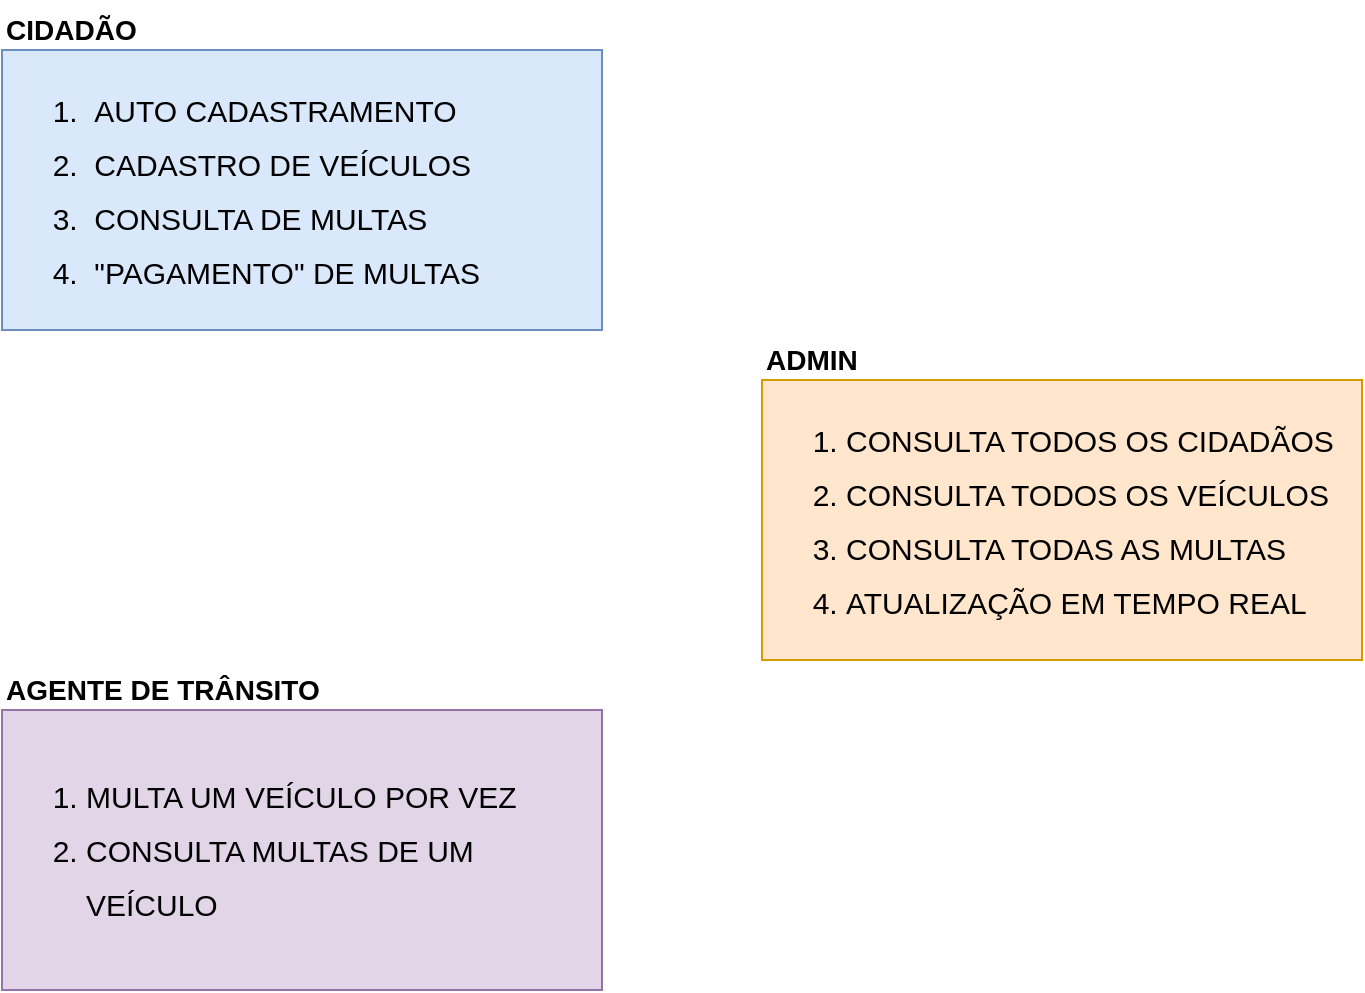 <mxfile version="21.6.2" type="device" pages="2">
  <diagram id="Fw1-O9kn6q5Vb3ksZDss" name="PROPOSTA">
    <mxGraphModel dx="1434" dy="807" grid="1" gridSize="10" guides="1" tooltips="1" connect="1" arrows="1" fold="1" page="1" pageScale="1" pageWidth="827" pageHeight="1169" math="0" shadow="0">
      <root>
        <mxCell id="0" />
        <mxCell id="1" parent="0" />
        <mxCell id="6VqYgfrg-NH9SxFCIUr7-4" value="" style="group" parent="1" vertex="1" connectable="0">
          <mxGeometry x="80" y="90" width="300" height="165" as="geometry" />
        </mxCell>
        <mxCell id="6VqYgfrg-NH9SxFCIUr7-2" value="CIDADÃO" style="text;html=1;strokeColor=none;fillColor=none;align=left;verticalAlign=middle;whiteSpace=wrap;rounded=0;fontStyle=1;fontSize=14;" parent="6VqYgfrg-NH9SxFCIUr7-4" vertex="1">
          <mxGeometry width="300" height="30" as="geometry" />
        </mxCell>
        <mxCell id="6VqYgfrg-NH9SxFCIUr7-3" value="&lt;ol style=&quot;font-size: 15px; line-height: 180%;&quot;&gt;&lt;li&gt;&amp;nbsp;AUTO CADASTRAMENTO&lt;/li&gt;&lt;li&gt;&amp;nbsp;CADASTRO DE VEÍCULOS&lt;/li&gt;&lt;li&gt;&amp;nbsp;CONSULTA DE MULTAS&lt;/li&gt;&lt;li&gt;&amp;nbsp;&quot;PAGAMENTO&quot; DE MULTAS&lt;/li&gt;&lt;/ol&gt;" style="rounded=0;whiteSpace=wrap;html=1;align=left;fillColor=#dae8fc;strokeColor=#6c8ebf;" parent="6VqYgfrg-NH9SxFCIUr7-4" vertex="1">
          <mxGeometry y="25" width="300" height="140" as="geometry" />
        </mxCell>
        <mxCell id="6VqYgfrg-NH9SxFCIUr7-5" value="" style="group" parent="1" vertex="1" connectable="0">
          <mxGeometry x="80" y="420" width="300" height="165" as="geometry" />
        </mxCell>
        <mxCell id="6VqYgfrg-NH9SxFCIUr7-6" value="AGENTE DE TRÂNSITO" style="text;html=1;strokeColor=none;fillColor=none;align=left;verticalAlign=middle;whiteSpace=wrap;rounded=0;fontStyle=1;fontSize=14;" parent="6VqYgfrg-NH9SxFCIUr7-5" vertex="1">
          <mxGeometry width="300" height="30" as="geometry" />
        </mxCell>
        <mxCell id="6VqYgfrg-NH9SxFCIUr7-7" value="&lt;ol style=&quot;font-size: 15px; line-height: 180%;&quot;&gt;&lt;li&gt;MULTA UM VEÍCULO POR VEZ&lt;/li&gt;&lt;li&gt;CONSULTA MULTAS DE UM VEÍCULO&lt;/li&gt;&lt;/ol&gt;" style="rounded=0;whiteSpace=wrap;html=1;align=left;fillColor=#e1d5e7;strokeColor=#9673a6;" parent="6VqYgfrg-NH9SxFCIUr7-5" vertex="1">
          <mxGeometry y="25" width="300" height="140" as="geometry" />
        </mxCell>
        <mxCell id="6VqYgfrg-NH9SxFCIUr7-8" value="" style="group" parent="1" vertex="1" connectable="0">
          <mxGeometry x="460" y="255" width="300" height="165" as="geometry" />
        </mxCell>
        <mxCell id="6VqYgfrg-NH9SxFCIUr7-9" value="ADMIN" style="text;html=1;strokeColor=none;fillColor=none;align=left;verticalAlign=middle;whiteSpace=wrap;rounded=0;fontStyle=1;fontSize=14;" parent="6VqYgfrg-NH9SxFCIUr7-8" vertex="1">
          <mxGeometry width="300" height="30" as="geometry" />
        </mxCell>
        <mxCell id="6VqYgfrg-NH9SxFCIUr7-10" value="&lt;ol style=&quot;font-size: 15px; line-height: 180%;&quot;&gt;&lt;li&gt;CONSULTA TODOS OS CIDADÃOS&lt;/li&gt;&lt;li&gt;CONSULTA TODOS OS VEÍCULOS&lt;/li&gt;&lt;li&gt;CONSULTA TODAS AS MULTAS&lt;/li&gt;&lt;li&gt;ATUALIZAÇÃO EM TEMPO REAL&lt;/li&gt;&lt;/ol&gt;" style="rounded=0;whiteSpace=wrap;html=1;align=left;fillColor=#ffe6cc;strokeColor=#d79b00;" parent="6VqYgfrg-NH9SxFCIUr7-8" vertex="1">
          <mxGeometry y="25" width="300" height="140" as="geometry" />
        </mxCell>
      </root>
    </mxGraphModel>
  </diagram>
  <diagram id="7Jf142ADq8tNjKhoQL5b" name="CONTEXTO">
    <mxGraphModel dx="1434" dy="807" grid="1" gridSize="10" guides="1" tooltips="1" connect="1" arrows="1" fold="1" page="1" pageScale="1" pageWidth="827" pageHeight="1169" math="0" shadow="0">
      <root>
        <mxCell id="0" />
        <mxCell id="1" parent="0" />
        <mxCell id="g2wjZWzCFda5ZNy8_5Xg-1" value="GRAPHOS" style="rounded=0;whiteSpace=wrap;html=1;fontSize=24;fillColor=#ffcd28;gradientColor=#ffa500;strokeColor=#d79b00;" parent="1" vertex="1">
          <mxGeometry x="173" y="280" width="270" height="160" as="geometry" />
        </mxCell>
        <mxCell id="hExAfyj0_nMMiPEefw3d-16" style="edgeStyle=orthogonalEdgeStyle;rounded=0;orthogonalLoop=1;jettySize=auto;html=1;entryX=0;entryY=0.5;entryDx=0;entryDy=0;" parent="1" source="hExAfyj0_nMMiPEefw3d-1" edge="1">
          <mxGeometry relative="1" as="geometry">
            <mxPoint x="1032" y="185" as="targetPoint" />
          </mxGeometry>
        </mxCell>
        <mxCell id="hExAfyj0_nMMiPEefw3d-1" value="CIDADÃO" style="rounded=0;whiteSpace=wrap;html=1;fillColor=#dae8fc;strokeColor=#6c8ebf;" parent="1" vertex="1">
          <mxGeometry x="629" y="140" width="190" height="90" as="geometry" />
        </mxCell>
        <mxCell id="WCxSh0RMr1P468HbDBXl-2" style="edgeStyle=orthogonalEdgeStyle;rounded=0;orthogonalLoop=1;jettySize=auto;html=1;entryX=0;entryY=0.5;entryDx=0;entryDy=0;entryPerimeter=0;" edge="1" parent="1" source="hExAfyj0_nMMiPEefw3d-2" target="9KrSVTnnMkcnRgrxuR4I-9">
          <mxGeometry relative="1" as="geometry" />
        </mxCell>
        <mxCell id="hExAfyj0_nMMiPEefw3d-2" value="VEÍCULO" style="rounded=0;whiteSpace=wrap;html=1;fillColor=#fff2cc;strokeColor=#d6b656;" parent="1" vertex="1">
          <mxGeometry x="629" y="315" width="190" height="90" as="geometry" />
        </mxCell>
        <mxCell id="WCxSh0RMr1P468HbDBXl-3" style="edgeStyle=orthogonalEdgeStyle;rounded=0;orthogonalLoop=1;jettySize=auto;html=1;entryX=0;entryY=0.5;entryDx=0;entryDy=0;entryPerimeter=0;" edge="1" parent="1" source="hExAfyj0_nMMiPEefw3d-3" target="9KrSVTnnMkcnRgrxuR4I-5">
          <mxGeometry relative="1" as="geometry" />
        </mxCell>
        <mxCell id="hExAfyj0_nMMiPEefw3d-3" value="MULTA" style="rounded=0;whiteSpace=wrap;html=1;fillColor=#cdeb8b;strokeColor=#36393d;" parent="1" vertex="1">
          <mxGeometry x="629" y="480" width="190" height="90" as="geometry" />
        </mxCell>
        <mxCell id="hExAfyj0_nMMiPEefw3d-7" style="edgeStyle=orthogonalEdgeStyle;rounded=0;orthogonalLoop=1;jettySize=auto;html=1;entryX=0;entryY=0.5;entryDx=0;entryDy=0;" parent="1" source="hExAfyj0_nMMiPEefw3d-4" target="hExAfyj0_nMMiPEefw3d-1" edge="1">
          <mxGeometry relative="1" as="geometry" />
        </mxCell>
        <mxCell id="hExAfyj0_nMMiPEefw3d-4" value="" style="ellipse;whiteSpace=wrap;html=1;aspect=fixed;fillColor=#cce5ff;strokeColor=#36393d;" parent="1" vertex="1">
          <mxGeometry x="393" y="290" width="35" height="35" as="geometry" />
        </mxCell>
        <mxCell id="hExAfyj0_nMMiPEefw3d-8" style="edgeStyle=orthogonalEdgeStyle;rounded=0;orthogonalLoop=1;jettySize=auto;html=1;entryX=0;entryY=0.5;entryDx=0;entryDy=0;" parent="1" source="hExAfyj0_nMMiPEefw3d-5" target="hExAfyj0_nMMiPEefw3d-2" edge="1">
          <mxGeometry relative="1" as="geometry" />
        </mxCell>
        <mxCell id="hExAfyj0_nMMiPEefw3d-5" value="" style="ellipse;whiteSpace=wrap;html=1;aspect=fixed;fillColor=#fff2cc;strokeColor=#d6b656;" parent="1" vertex="1">
          <mxGeometry x="393" y="342.5" width="35" height="35" as="geometry" />
        </mxCell>
        <mxCell id="hExAfyj0_nMMiPEefw3d-9" style="edgeStyle=orthogonalEdgeStyle;rounded=0;orthogonalLoop=1;jettySize=auto;html=1;entryX=0;entryY=0.5;entryDx=0;entryDy=0;" parent="1" source="hExAfyj0_nMMiPEefw3d-6" target="hExAfyj0_nMMiPEefw3d-3" edge="1">
          <mxGeometry relative="1" as="geometry" />
        </mxCell>
        <mxCell id="hExAfyj0_nMMiPEefw3d-6" value="" style="ellipse;whiteSpace=wrap;html=1;aspect=fixed;fillColor=#cdeb8b;strokeColor=#36393d;" parent="1" vertex="1">
          <mxGeometry x="393" y="400" width="35" height="35" as="geometry" />
        </mxCell>
        <mxCell id="hExAfyj0_nMMiPEefw3d-17" value="" style="sketch=0;points=[[0,0,0],[0.25,0,0],[0.5,0,0],[0.75,0,0],[1,0,0],[0,1,0],[0.25,1,0],[0.5,1,0],[0.75,1,0],[1,1,0],[0,0.25,0],[0,0.5,0],[0,0.75,0],[1,0.25,0],[1,0.5,0],[1,0.75,0]];outlineConnect=0;fontColor=#232F3E;gradientColor=#F78E04;gradientDirection=north;fillColor=#D05C17;strokeColor=#ffffff;dashed=0;verticalLabelPosition=bottom;verticalAlign=top;align=center;html=1;fontSize=12;fontStyle=0;aspect=fixed;shape=mxgraph.aws4.resourceIcon;resIcon=mxgraph.aws4.lambda;" parent="1" vertex="1">
          <mxGeometry x="702" y="210" width="44" height="44" as="geometry" />
        </mxCell>
        <mxCell id="9KrSVTnnMkcnRgrxuR4I-1" value="" style="group;aspect=fixed;fontStyle=0" parent="1" vertex="1" connectable="0">
          <mxGeometry x="951" y="135" width="100" height="100" as="geometry" />
        </mxCell>
        <mxCell id="9KrSVTnnMkcnRgrxuR4I-2" value="" style="ellipse;whiteSpace=wrap;html=1;aspect=fixed;fillColor=#d5e8d4;gradientColor=#97d077;strokeColor=#82b366;" parent="9KrSVTnnMkcnRgrxuR4I-1" vertex="1">
          <mxGeometry width="100" height="100" as="geometry" />
        </mxCell>
        <mxCell id="9KrSVTnnMkcnRgrxuR4I-3" value="&lt;p style=&quot;line-height: 110%;&quot;&gt;&lt;b&gt;&lt;font style=&quot;font-size: 15px;&quot;&gt;ATLAS&lt;/font&gt;&lt;/b&gt;&lt;/p&gt;" style="dashed=0;outlineConnect=0;html=1;align=center;labelPosition=center;verticalLabelPosition=bottom;verticalAlign=top;shape=mxgraph.weblogos.mongodb" parent="9KrSVTnnMkcnRgrxuR4I-1" vertex="1">
          <mxGeometry x="29.4" y="6.9" width="41.2" height="86.2" as="geometry" />
        </mxCell>
        <mxCell id="9KrSVTnnMkcnRgrxuR4I-5" value="DYNAMODB" style="sketch=0;points=[[0,0,0],[0.25,0,0],[0.5,0,0],[0.75,0,0],[1,0,0],[0,1,0],[0.25,1,0],[0.5,1,0],[0.75,1,0],[1,1,0],[0,0.25,0],[0,0.5,0],[0,0.75,0],[1,0.25,0],[1,0.5,0],[1,0.75,0]];outlineConnect=0;fontColor=#232F3E;gradientColor=#4D72F3;gradientDirection=north;fillColor=#3334B9;strokeColor=#ffffff;dashed=0;verticalLabelPosition=bottom;verticalAlign=top;align=center;html=1;fontSize=14;fontStyle=1;aspect=fixed;shape=mxgraph.aws4.resourceIcon;resIcon=mxgraph.aws4.dynamodb;" parent="1" vertex="1">
          <mxGeometry x="962" y="486" width="78" height="78" as="geometry" />
        </mxCell>
        <mxCell id="9KrSVTnnMkcnRgrxuR4I-8" value="" style="sketch=0;points=[[0,0,0],[0.25,0,0],[0.5,0,0],[0.75,0,0],[1,0,0],[0,1,0],[0.25,1,0],[0.5,1,0],[0.75,1,0],[1,1,0],[0,0.25,0],[0,0.5,0],[0,0.75,0],[1,0.25,0],[1,0.5,0],[1,0.75,0]];outlineConnect=0;fontColor=#232F3E;gradientColor=#F78E04;gradientDirection=north;fillColor=#D05C17;strokeColor=#ffffff;dashed=0;verticalLabelPosition=bottom;verticalAlign=top;align=center;html=1;fontSize=12;fontStyle=0;aspect=fixed;shape=mxgraph.aws4.resourceIcon;resIcon=mxgraph.aws4.lambda;" parent="1" vertex="1">
          <mxGeometry x="699" y="380" width="44" height="44" as="geometry" />
        </mxCell>
        <mxCell id="9KrSVTnnMkcnRgrxuR4I-9" value="DYNAMODB" style="sketch=0;points=[[0,0,0],[0.25,0,0],[0.5,0,0],[0.75,0,0],[1,0,0],[0,1,0],[0.25,1,0],[0.5,1,0],[0.75,1,0],[1,1,0],[0,0.25,0],[0,0.5,0],[0,0.75,0],[1,0.25,0],[1,0.5,0],[1,0.75,0]];outlineConnect=0;fontColor=#232F3E;gradientColor=#4D72F3;gradientDirection=north;fillColor=#3334B9;strokeColor=#ffffff;dashed=0;verticalLabelPosition=bottom;verticalAlign=top;align=center;html=1;fontSize=14;fontStyle=1;aspect=fixed;shape=mxgraph.aws4.resourceIcon;resIcon=mxgraph.aws4.dynamodb;" parent="1" vertex="1">
          <mxGeometry x="962" y="321" width="78" height="78" as="geometry" />
        </mxCell>
        <mxCell id="ERlR15P6FqpXW5gtAvt_-2" style="edgeStyle=orthogonalEdgeStyle;rounded=0;orthogonalLoop=1;jettySize=auto;html=1;" edge="1" parent="1" source="Uzabz_ZFtBA9D1ZlTVRg-1" target="g2wjZWzCFda5ZNy8_5Xg-1">
          <mxGeometry relative="1" as="geometry" />
        </mxCell>
        <mxCell id="Uzabz_ZFtBA9D1ZlTVRg-1" value="ADMIN" style="rounded=1;whiteSpace=wrap;html=1;fillColor=#ffe6cc;strokeColor=#d79b00;" parent="1" vertex="1">
          <mxGeometry x="248" y="750" width="120" height="60" as="geometry" />
        </mxCell>
        <mxCell id="ERlR15P6FqpXW5gtAvt_-3" style="edgeStyle=orthogonalEdgeStyle;rounded=0;orthogonalLoop=1;jettySize=auto;html=1;entryX=0.25;entryY=1;entryDx=0;entryDy=0;exitX=0.5;exitY=0;exitDx=0;exitDy=0;" edge="1" parent="1" source="Uzabz_ZFtBA9D1ZlTVRg-2" target="g2wjZWzCFda5ZNy8_5Xg-1">
          <mxGeometry relative="1" as="geometry" />
        </mxCell>
        <mxCell id="Uzabz_ZFtBA9D1ZlTVRg-2" value="CIDADÃO" style="rounded=1;whiteSpace=wrap;html=1;fillColor=#bac8d3;strokeColor=#23445d;" parent="1" vertex="1">
          <mxGeometry x="88" y="750" width="120" height="60" as="geometry" />
        </mxCell>
        <mxCell id="ERlR15P6FqpXW5gtAvt_-1" style="edgeStyle=orthogonalEdgeStyle;rounded=0;orthogonalLoop=1;jettySize=auto;html=1;entryX=0.75;entryY=1;entryDx=0;entryDy=0;" edge="1" parent="1" source="Uzabz_ZFtBA9D1ZlTVRg-3" target="g2wjZWzCFda5ZNy8_5Xg-1">
          <mxGeometry relative="1" as="geometry" />
        </mxCell>
        <mxCell id="Uzabz_ZFtBA9D1ZlTVRg-3" value="AGENTE" style="rounded=1;whiteSpace=wrap;html=1;fillColor=#e1d5e7;strokeColor=#9673a6;" parent="1" vertex="1">
          <mxGeometry x="416" y="750" width="120" height="60" as="geometry" />
        </mxCell>
        <mxCell id="Uzabz_ZFtBA9D1ZlTVRg-4" value="" style="sketch=0;points=[[0,0,0],[0.25,0,0],[0.5,0,0],[0.75,0,0],[1,0,0],[0,1,0],[0.25,1,0],[0.5,1,0],[0.75,1,0],[1,1,0],[0,0.25,0],[0,0.5,0],[0,0.75,0],[1,0.25,0],[1,0.5,0],[1,0.75,0]];outlineConnect=0;fontColor=#232F3E;gradientColor=#945DF2;gradientDirection=north;fillColor=#5A30B5;strokeColor=#ffffff;dashed=0;verticalLabelPosition=bottom;verticalAlign=top;align=center;html=1;fontSize=12;fontStyle=0;aspect=fixed;shape=mxgraph.aws4.resourceIcon;resIcon=mxgraph.aws4.cloudfront;" parent="1" vertex="1">
          <mxGeometry x="345" y="720" width="50" height="50" as="geometry" />
        </mxCell>
        <mxCell id="Uzabz_ZFtBA9D1ZlTVRg-5" value="" style="sketch=0;points=[[0,0,0],[0.25,0,0],[0.5,0,0],[0.75,0,0],[1,0,0],[0,1,0],[0.25,1,0],[0.5,1,0],[0.75,1,0],[1,1,0],[0,0.25,0],[0,0.5,0],[0,0.75,0],[1,0.25,0],[1,0.5,0],[1,0.75,0]];outlineConnect=0;fontColor=#232F3E;gradientColor=#945DF2;gradientDirection=north;fillColor=#5A30B5;strokeColor=#ffffff;dashed=0;verticalLabelPosition=bottom;verticalAlign=top;align=center;html=1;fontSize=12;fontStyle=0;aspect=fixed;shape=mxgraph.aws4.resourceIcon;resIcon=mxgraph.aws4.cloudfront;" parent="1" vertex="1">
          <mxGeometry x="183" y="720" width="50" height="50" as="geometry" />
        </mxCell>
        <mxCell id="Uzabz_ZFtBA9D1ZlTVRg-6" value="" style="sketch=0;points=[[0,0,0],[0.25,0,0],[0.5,0,0],[0.75,0,0],[1,0,0],[0,1,0],[0.25,1,0],[0.5,1,0],[0.75,1,0],[1,1,0],[0,0.25,0],[0,0.5,0],[0,0.75,0],[1,0.25,0],[1,0.5,0],[1,0.75,0]];outlineConnect=0;fontColor=#232F3E;gradientColor=#945DF2;gradientDirection=north;fillColor=#5A30B5;strokeColor=#ffffff;dashed=0;verticalLabelPosition=bottom;verticalAlign=top;align=center;html=1;fontSize=12;fontStyle=0;aspect=fixed;shape=mxgraph.aws4.resourceIcon;resIcon=mxgraph.aws4.cloudfront;" parent="1" vertex="1">
          <mxGeometry x="513" y="720" width="50" height="50" as="geometry" />
        </mxCell>
        <mxCell id="WCxSh0RMr1P468HbDBXl-1" value="" style="sketch=0;points=[[0,0,0],[0.25,0,0],[0.5,0,0],[0.75,0,0],[1,0,0],[0,1,0],[0.25,1,0],[0.5,1,0],[0.75,1,0],[1,1,0],[0,0.25,0],[0,0.5,0],[0,0.75,0],[1,0.25,0],[1,0.5,0],[1,0.75,0]];outlineConnect=0;fontColor=#232F3E;gradientColor=#F78E04;gradientDirection=north;fillColor=#D05C17;strokeColor=#ffffff;dashed=0;verticalLabelPosition=bottom;verticalAlign=top;align=center;html=1;fontSize=12;fontStyle=0;aspect=fixed;shape=mxgraph.aws4.resourceIcon;resIcon=mxgraph.aws4.lambda;" vertex="1" parent="1">
          <mxGeometry x="699" y="550" width="44" height="44" as="geometry" />
        </mxCell>
      </root>
    </mxGraphModel>
  </diagram>
</mxfile>

